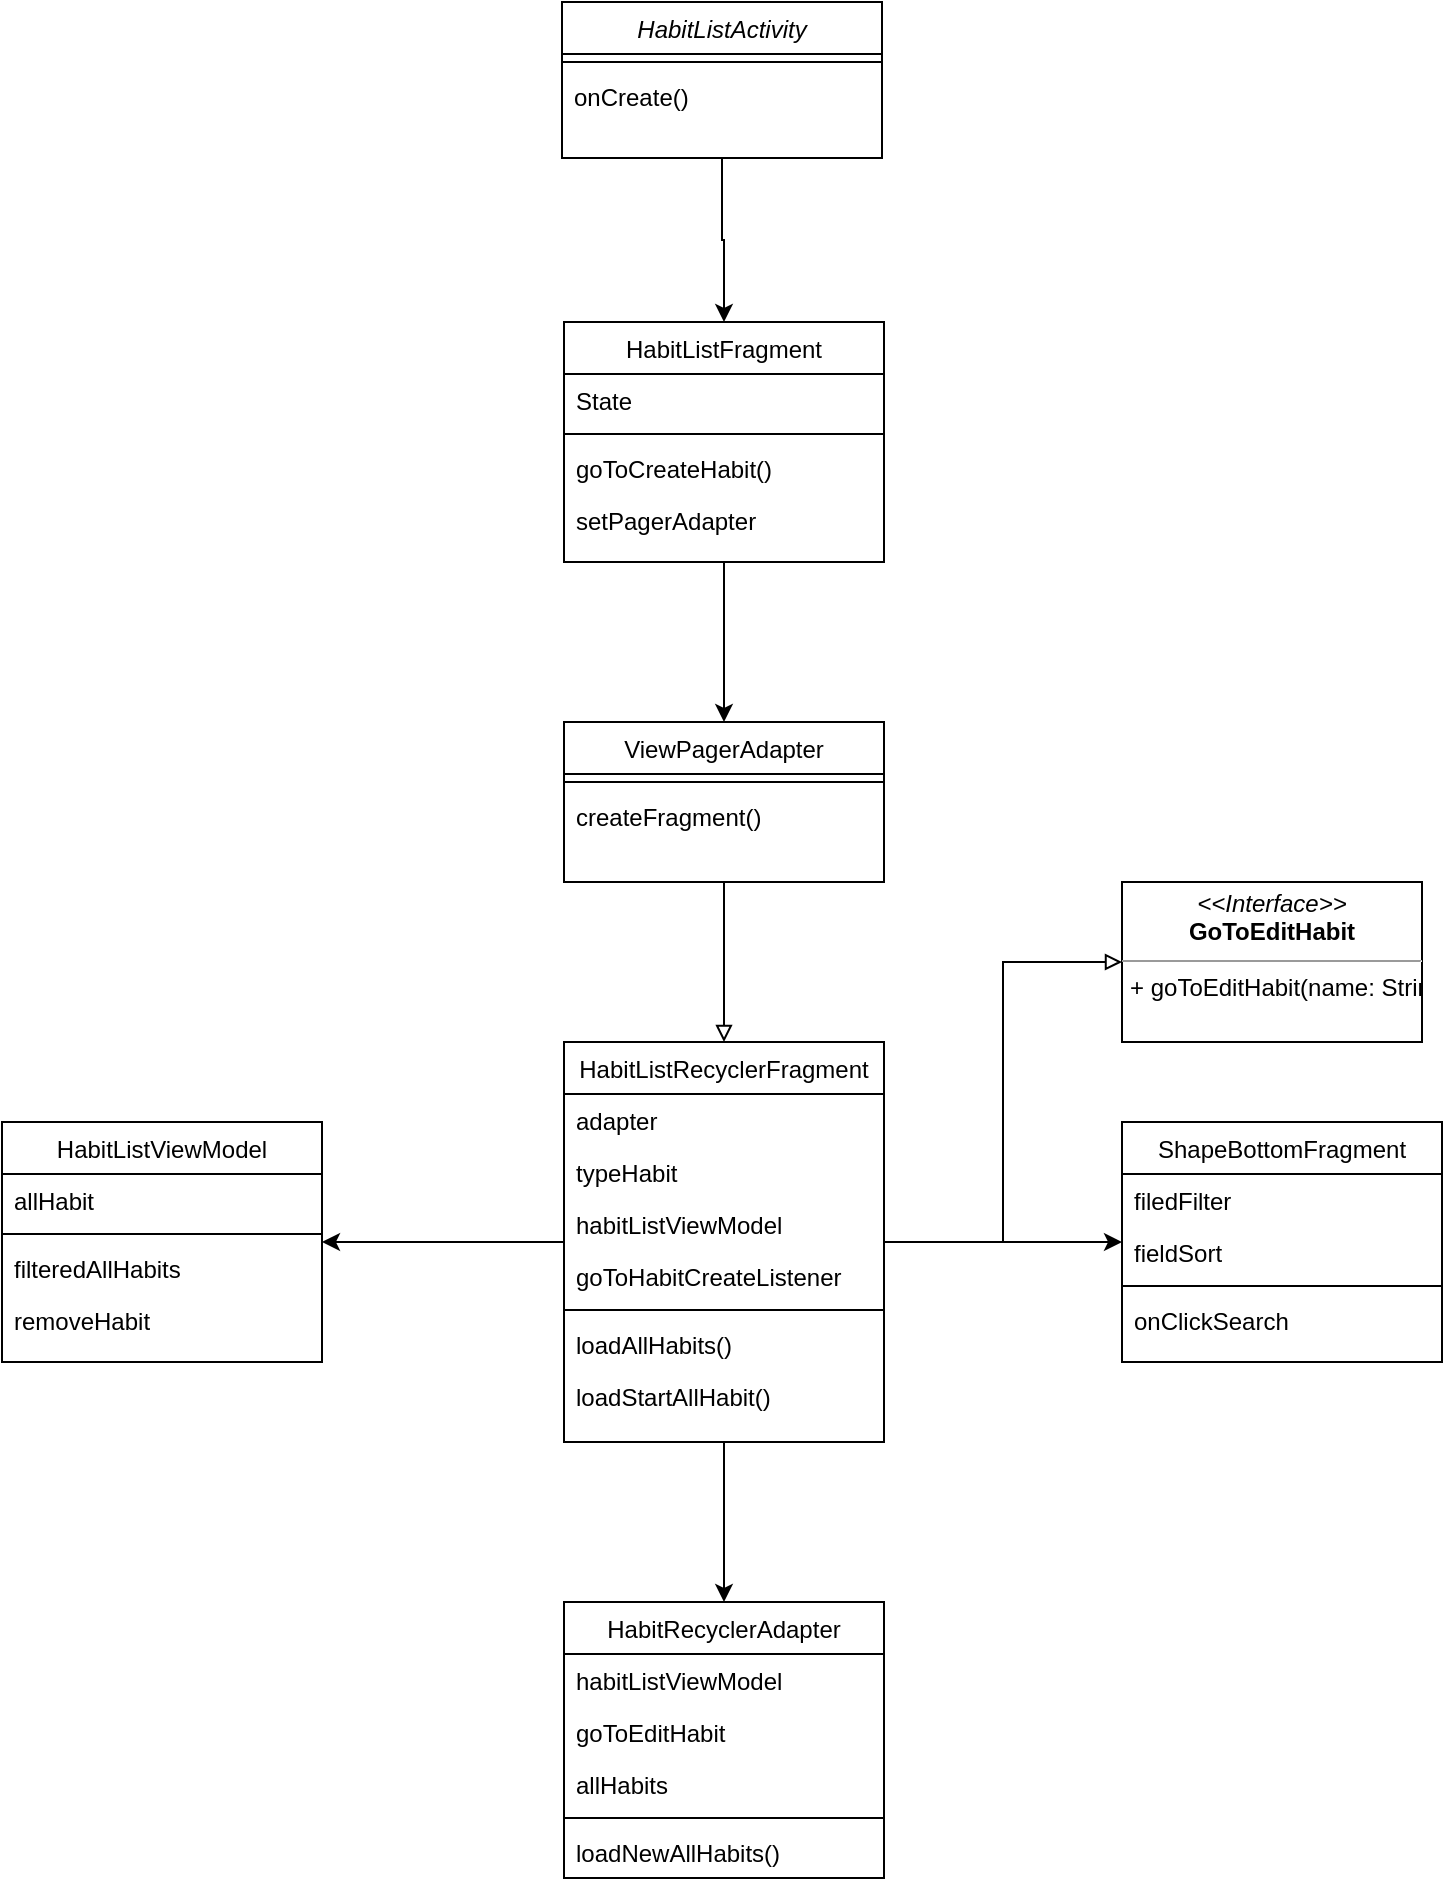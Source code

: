 <mxfile version="20.6.2" type="device"><diagram id="C5RBs43oDa-KdzZeNtuy" name="Page-1"><mxGraphModel dx="1896" dy="2185" grid="1" gridSize="10" guides="1" tooltips="1" connect="1" arrows="1" fold="1" page="1" pageScale="1" pageWidth="827" pageHeight="1169" math="0" shadow="0"><root><mxCell id="WIyWlLk6GJQsqaUBKTNV-0"/><mxCell id="WIyWlLk6GJQsqaUBKTNV-1" parent="WIyWlLk6GJQsqaUBKTNV-0"/><mxCell id="5jpEfNgwlsEIXK9UgEcP-81" style="edgeStyle=orthogonalEdgeStyle;rounded=0;orthogonalLoop=1;jettySize=auto;html=1;exitX=0.5;exitY=1;exitDx=0;exitDy=0;entryX=0.5;entryY=0;entryDx=0;entryDy=0;endArrow=classic;endFill=1;endSize=6;" edge="1" parent="WIyWlLk6GJQsqaUBKTNV-1" source="zkfFHV4jXpPFQw0GAbJ--0" target="zkfFHV4jXpPFQw0GAbJ--17"><mxGeometry relative="1" as="geometry"/></mxCell><mxCell id="zkfFHV4jXpPFQw0GAbJ--0" value="HabitListActivity" style="swimlane;fontStyle=2;align=center;verticalAlign=top;childLayout=stackLayout;horizontal=1;startSize=26;horizontalStack=0;resizeParent=1;resizeLast=0;collapsible=1;marginBottom=0;rounded=0;shadow=0;strokeWidth=1;" parent="WIyWlLk6GJQsqaUBKTNV-1" vertex="1"><mxGeometry x="1080" y="-440" width="160" height="78" as="geometry"><mxRectangle x="230" y="140" width="160" height="26" as="alternateBounds"/></mxGeometry></mxCell><mxCell id="zkfFHV4jXpPFQw0GAbJ--4" value="" style="line;html=1;strokeWidth=1;align=left;verticalAlign=middle;spacingTop=-1;spacingLeft=3;spacingRight=3;rotatable=0;labelPosition=right;points=[];portConstraint=eastwest;" parent="zkfFHV4jXpPFQw0GAbJ--0" vertex="1"><mxGeometry y="26" width="160" height="8" as="geometry"/></mxCell><mxCell id="zkfFHV4jXpPFQw0GAbJ--5" value="onCreate()" style="text;align=left;verticalAlign=top;spacingLeft=4;spacingRight=4;overflow=hidden;rotatable=0;points=[[0,0.5],[1,0.5]];portConstraint=eastwest;" parent="zkfFHV4jXpPFQw0GAbJ--0" vertex="1"><mxGeometry y="34" width="160" height="26" as="geometry"/></mxCell><mxCell id="5jpEfNgwlsEIXK9UgEcP-80" style="edgeStyle=orthogonalEdgeStyle;rounded=0;orthogonalLoop=1;jettySize=auto;html=1;exitX=0.5;exitY=1;exitDx=0;exitDy=0;entryX=0.5;entryY=0;entryDx=0;entryDy=0;endArrow=classic;endFill=1;endSize=6;" edge="1" parent="WIyWlLk6GJQsqaUBKTNV-1" source="zkfFHV4jXpPFQw0GAbJ--17" target="5jpEfNgwlsEIXK9UgEcP-0"><mxGeometry relative="1" as="geometry"/></mxCell><mxCell id="zkfFHV4jXpPFQw0GAbJ--17" value="HabitListFragment" style="swimlane;fontStyle=0;align=center;verticalAlign=top;childLayout=stackLayout;horizontal=1;startSize=26;horizontalStack=0;resizeParent=1;resizeLast=0;collapsible=1;marginBottom=0;rounded=0;shadow=0;strokeWidth=1;" parent="WIyWlLk6GJQsqaUBKTNV-1" vertex="1"><mxGeometry x="1081" y="-280" width="160" height="120" as="geometry"><mxRectangle x="550" y="140" width="160" height="26" as="alternateBounds"/></mxGeometry></mxCell><mxCell id="zkfFHV4jXpPFQw0GAbJ--20" value="State" style="text;align=left;verticalAlign=top;spacingLeft=4;spacingRight=4;overflow=hidden;rotatable=0;points=[[0,0.5],[1,0.5]];portConstraint=eastwest;rounded=0;shadow=0;html=0;" parent="zkfFHV4jXpPFQw0GAbJ--17" vertex="1"><mxGeometry y="26" width="160" height="26" as="geometry"/></mxCell><mxCell id="zkfFHV4jXpPFQw0GAbJ--23" value="" style="line;html=1;strokeWidth=1;align=left;verticalAlign=middle;spacingTop=-1;spacingLeft=3;spacingRight=3;rotatable=0;labelPosition=right;points=[];portConstraint=eastwest;" parent="zkfFHV4jXpPFQw0GAbJ--17" vertex="1"><mxGeometry y="52" width="160" height="8" as="geometry"/></mxCell><mxCell id="zkfFHV4jXpPFQw0GAbJ--25" value="goToCreateHabit()" style="text;align=left;verticalAlign=top;spacingLeft=4;spacingRight=4;overflow=hidden;rotatable=0;points=[[0,0.5],[1,0.5]];portConstraint=eastwest;" parent="zkfFHV4jXpPFQw0GAbJ--17" vertex="1"><mxGeometry y="60" width="160" height="26" as="geometry"/></mxCell><mxCell id="5jpEfNgwlsEIXK9UgEcP-79" value="setPagerAdapter" style="text;align=left;verticalAlign=top;spacingLeft=4;spacingRight=4;overflow=hidden;rotatable=0;points=[[0,0.5],[1,0.5]];portConstraint=eastwest;" vertex="1" parent="zkfFHV4jXpPFQw0GAbJ--17"><mxGeometry y="86" width="160" height="26" as="geometry"/></mxCell><mxCell id="5jpEfNgwlsEIXK9UgEcP-77" style="edgeStyle=orthogonalEdgeStyle;rounded=0;orthogonalLoop=1;jettySize=auto;html=1;exitX=0.5;exitY=1;exitDx=0;exitDy=0;entryX=0.5;entryY=0;entryDx=0;entryDy=0;endArrow=block;endFill=0;endSize=6;" edge="1" parent="WIyWlLk6GJQsqaUBKTNV-1" source="5jpEfNgwlsEIXK9UgEcP-0" target="5jpEfNgwlsEIXK9UgEcP-9"><mxGeometry relative="1" as="geometry"/></mxCell><mxCell id="5jpEfNgwlsEIXK9UgEcP-0" value="ViewPagerAdapter" style="swimlane;fontStyle=0;align=center;verticalAlign=top;childLayout=stackLayout;horizontal=1;startSize=26;horizontalStack=0;resizeParent=1;resizeLast=0;collapsible=1;marginBottom=0;rounded=0;shadow=0;strokeWidth=1;" vertex="1" parent="WIyWlLk6GJQsqaUBKTNV-1"><mxGeometry x="1081" y="-80" width="160" height="80" as="geometry"><mxRectangle x="550" y="140" width="160" height="26" as="alternateBounds"/></mxGeometry></mxCell><mxCell id="5jpEfNgwlsEIXK9UgEcP-5" value="" style="line;html=1;strokeWidth=1;align=left;verticalAlign=middle;spacingTop=-1;spacingLeft=3;spacingRight=3;rotatable=0;labelPosition=right;points=[];portConstraint=eastwest;" vertex="1" parent="5jpEfNgwlsEIXK9UgEcP-0"><mxGeometry y="26" width="160" height="8" as="geometry"/></mxCell><mxCell id="5jpEfNgwlsEIXK9UgEcP-6" value="createFragment()" style="text;align=left;verticalAlign=top;spacingLeft=4;spacingRight=4;overflow=hidden;rotatable=0;points=[[0,0.5],[1,0.5]];portConstraint=eastwest;" vertex="1" parent="5jpEfNgwlsEIXK9UgEcP-0"><mxGeometry y="34" width="160" height="26" as="geometry"/></mxCell><mxCell id="5jpEfNgwlsEIXK9UgEcP-36" style="edgeStyle=orthogonalEdgeStyle;rounded=0;orthogonalLoop=1;jettySize=auto;html=1;exitX=0.5;exitY=1;exitDx=0;exitDy=0;entryX=0.5;entryY=0;entryDx=0;entryDy=0;" edge="1" parent="WIyWlLk6GJQsqaUBKTNV-1" source="5jpEfNgwlsEIXK9UgEcP-9" target="5jpEfNgwlsEIXK9UgEcP-25"><mxGeometry relative="1" as="geometry"/></mxCell><mxCell id="5jpEfNgwlsEIXK9UgEcP-51" style="edgeStyle=orthogonalEdgeStyle;rounded=0;orthogonalLoop=1;jettySize=auto;html=1;exitX=1;exitY=0.5;exitDx=0;exitDy=0;entryX=0;entryY=0.5;entryDx=0;entryDy=0;endSize=6;" edge="1" parent="WIyWlLk6GJQsqaUBKTNV-1" source="5jpEfNgwlsEIXK9UgEcP-9" target="5jpEfNgwlsEIXK9UgEcP-37"><mxGeometry relative="1" as="geometry"/></mxCell><mxCell id="5jpEfNgwlsEIXK9UgEcP-53" style="edgeStyle=orthogonalEdgeStyle;rounded=0;orthogonalLoop=1;jettySize=auto;html=1;exitX=0;exitY=0.5;exitDx=0;exitDy=0;endSize=6;entryX=1;entryY=0.5;entryDx=0;entryDy=0;" edge="1" parent="WIyWlLk6GJQsqaUBKTNV-1" source="5jpEfNgwlsEIXK9UgEcP-9" target="5jpEfNgwlsEIXK9UgEcP-17"><mxGeometry relative="1" as="geometry"><mxPoint x="1000" y="180" as="targetPoint"/></mxGeometry></mxCell><mxCell id="5jpEfNgwlsEIXK9UgEcP-75" style="edgeStyle=orthogonalEdgeStyle;rounded=0;orthogonalLoop=1;jettySize=auto;html=1;exitX=1;exitY=0.5;exitDx=0;exitDy=0;entryX=0;entryY=0.5;entryDx=0;entryDy=0;endSize=6;endArrow=block;endFill=0;" edge="1" parent="WIyWlLk6GJQsqaUBKTNV-1" source="5jpEfNgwlsEIXK9UgEcP-9" target="5jpEfNgwlsEIXK9UgEcP-73"><mxGeometry relative="1" as="geometry"/></mxCell><mxCell id="5jpEfNgwlsEIXK9UgEcP-9" value="HabitListRecyclerFragment" style="swimlane;fontStyle=0;align=center;verticalAlign=top;childLayout=stackLayout;horizontal=1;startSize=26;horizontalStack=0;resizeParent=1;resizeLast=0;collapsible=1;marginBottom=0;rounded=0;shadow=0;strokeWidth=1;" vertex="1" parent="WIyWlLk6GJQsqaUBKTNV-1"><mxGeometry x="1081" y="80" width="160" height="200" as="geometry"><mxRectangle x="550" y="140" width="160" height="26" as="alternateBounds"/></mxGeometry></mxCell><mxCell id="5jpEfNgwlsEIXK9UgEcP-10" value="adapter" style="text;align=left;verticalAlign=top;spacingLeft=4;spacingRight=4;overflow=hidden;rotatable=0;points=[[0,0.5],[1,0.5]];portConstraint=eastwest;rounded=0;shadow=0;html=0;" vertex="1" parent="5jpEfNgwlsEIXK9UgEcP-9"><mxGeometry y="26" width="160" height="26" as="geometry"/></mxCell><mxCell id="5jpEfNgwlsEIXK9UgEcP-55" value="typeHabit" style="text;align=left;verticalAlign=top;spacingLeft=4;spacingRight=4;overflow=hidden;rotatable=0;points=[[0,0.5],[1,0.5]];portConstraint=eastwest;rounded=0;shadow=0;html=0;" vertex="1" parent="5jpEfNgwlsEIXK9UgEcP-9"><mxGeometry y="52" width="160" height="26" as="geometry"/></mxCell><mxCell id="5jpEfNgwlsEIXK9UgEcP-11" value="habitListViewModel" style="text;align=left;verticalAlign=top;spacingLeft=4;spacingRight=4;overflow=hidden;rotatable=0;points=[[0,0.5],[1,0.5]];portConstraint=eastwest;rounded=0;shadow=0;html=0;" vertex="1" parent="5jpEfNgwlsEIXK9UgEcP-9"><mxGeometry y="78" width="160" height="26" as="geometry"/></mxCell><mxCell id="5jpEfNgwlsEIXK9UgEcP-13" value="goToHabitCreateListener" style="text;align=left;verticalAlign=top;spacingLeft=4;spacingRight=4;overflow=hidden;rotatable=0;points=[[0,0.5],[1,0.5]];portConstraint=eastwest;rounded=0;shadow=0;html=0;" vertex="1" parent="5jpEfNgwlsEIXK9UgEcP-9"><mxGeometry y="104" width="160" height="26" as="geometry"/></mxCell><mxCell id="5jpEfNgwlsEIXK9UgEcP-14" value="" style="line;html=1;strokeWidth=1;align=left;verticalAlign=middle;spacingTop=-1;spacingLeft=3;spacingRight=3;rotatable=0;labelPosition=right;points=[];portConstraint=eastwest;" vertex="1" parent="5jpEfNgwlsEIXK9UgEcP-9"><mxGeometry y="130" width="160" height="8" as="geometry"/></mxCell><mxCell id="5jpEfNgwlsEIXK9UgEcP-15" value="loadAllHabits()" style="text;align=left;verticalAlign=top;spacingLeft=4;spacingRight=4;overflow=hidden;rotatable=0;points=[[0,0.5],[1,0.5]];portConstraint=eastwest;" vertex="1" parent="5jpEfNgwlsEIXK9UgEcP-9"><mxGeometry y="138" width="160" height="26" as="geometry"/></mxCell><mxCell id="5jpEfNgwlsEIXK9UgEcP-56" value="loadStartAllHabit()" style="text;align=left;verticalAlign=top;spacingLeft=4;spacingRight=4;overflow=hidden;rotatable=0;points=[[0,0.5],[1,0.5]];portConstraint=eastwest;" vertex="1" parent="5jpEfNgwlsEIXK9UgEcP-9"><mxGeometry y="164" width="160" height="26" as="geometry"/></mxCell><mxCell id="5jpEfNgwlsEIXK9UgEcP-17" value="HabitListViewModel" style="swimlane;fontStyle=0;align=center;verticalAlign=top;childLayout=stackLayout;horizontal=1;startSize=26;horizontalStack=0;resizeParent=1;resizeLast=0;collapsible=1;marginBottom=0;rounded=0;shadow=0;strokeWidth=1;" vertex="1" parent="WIyWlLk6GJQsqaUBKTNV-1"><mxGeometry x="800" y="120" width="160" height="120" as="geometry"><mxRectangle x="550" y="140" width="160" height="26" as="alternateBounds"/></mxGeometry></mxCell><mxCell id="5jpEfNgwlsEIXK9UgEcP-18" value="allHabit" style="text;align=left;verticalAlign=top;spacingLeft=4;spacingRight=4;overflow=hidden;rotatable=0;points=[[0,0.5],[1,0.5]];portConstraint=eastwest;rounded=0;shadow=0;html=0;" vertex="1" parent="5jpEfNgwlsEIXK9UgEcP-17"><mxGeometry y="26" width="160" height="26" as="geometry"/></mxCell><mxCell id="5jpEfNgwlsEIXK9UgEcP-22" value="" style="line;html=1;strokeWidth=1;align=left;verticalAlign=middle;spacingTop=-1;spacingLeft=3;spacingRight=3;rotatable=0;labelPosition=right;points=[];portConstraint=eastwest;" vertex="1" parent="5jpEfNgwlsEIXK9UgEcP-17"><mxGeometry y="52" width="160" height="8" as="geometry"/></mxCell><mxCell id="5jpEfNgwlsEIXK9UgEcP-23" value="filteredAllHabits" style="text;align=left;verticalAlign=top;spacingLeft=4;spacingRight=4;overflow=hidden;rotatable=0;points=[[0,0.5],[1,0.5]];portConstraint=eastwest;" vertex="1" parent="5jpEfNgwlsEIXK9UgEcP-17"><mxGeometry y="60" width="160" height="26" as="geometry"/></mxCell><mxCell id="5jpEfNgwlsEIXK9UgEcP-24" value="removeHabit" style="text;align=left;verticalAlign=top;spacingLeft=4;spacingRight=4;overflow=hidden;rotatable=0;points=[[0,0.5],[1,0.5]];portConstraint=eastwest;" vertex="1" parent="5jpEfNgwlsEIXK9UgEcP-17"><mxGeometry y="86" width="160" height="26" as="geometry"/></mxCell><mxCell id="5jpEfNgwlsEIXK9UgEcP-25" value="HabitRecyclerAdapter" style="swimlane;fontStyle=0;align=center;verticalAlign=top;childLayout=stackLayout;horizontal=1;startSize=26;horizontalStack=0;resizeParent=1;resizeLast=0;collapsible=1;marginBottom=0;rounded=0;shadow=0;strokeWidth=1;" vertex="1" parent="WIyWlLk6GJQsqaUBKTNV-1"><mxGeometry x="1081" y="360" width="160" height="138" as="geometry"><mxRectangle x="550" y="140" width="160" height="26" as="alternateBounds"/></mxGeometry></mxCell><mxCell id="5jpEfNgwlsEIXK9UgEcP-26" value="habitListViewModel" style="text;align=left;verticalAlign=top;spacingLeft=4;spacingRight=4;overflow=hidden;rotatable=0;points=[[0,0.5],[1,0.5]];portConstraint=eastwest;rounded=0;shadow=0;html=0;" vertex="1" parent="5jpEfNgwlsEIXK9UgEcP-25"><mxGeometry y="26" width="160" height="26" as="geometry"/></mxCell><mxCell id="5jpEfNgwlsEIXK9UgEcP-76" value="goToEditHabit" style="text;align=left;verticalAlign=top;spacingLeft=4;spacingRight=4;overflow=hidden;rotatable=0;points=[[0,0.5],[1,0.5]];portConstraint=eastwest;rounded=0;shadow=0;html=0;" vertex="1" parent="5jpEfNgwlsEIXK9UgEcP-25"><mxGeometry y="52" width="160" height="26" as="geometry"/></mxCell><mxCell id="5jpEfNgwlsEIXK9UgEcP-27" value="allHabits" style="text;align=left;verticalAlign=top;spacingLeft=4;spacingRight=4;overflow=hidden;rotatable=0;points=[[0,0.5],[1,0.5]];portConstraint=eastwest;rounded=0;shadow=0;html=0;" vertex="1" parent="5jpEfNgwlsEIXK9UgEcP-25"><mxGeometry y="78" width="160" height="26" as="geometry"/></mxCell><mxCell id="5jpEfNgwlsEIXK9UgEcP-30" value="" style="line;html=1;strokeWidth=1;align=left;verticalAlign=middle;spacingTop=-1;spacingLeft=3;spacingRight=3;rotatable=0;labelPosition=right;points=[];portConstraint=eastwest;" vertex="1" parent="5jpEfNgwlsEIXK9UgEcP-25"><mxGeometry y="104" width="160" height="8" as="geometry"/></mxCell><mxCell id="5jpEfNgwlsEIXK9UgEcP-31" value="loadNewAllHabits()" style="text;align=left;verticalAlign=top;spacingLeft=4;spacingRight=4;overflow=hidden;rotatable=0;points=[[0,0.5],[1,0.5]];portConstraint=eastwest;" vertex="1" parent="5jpEfNgwlsEIXK9UgEcP-25"><mxGeometry y="112" width="160" height="26" as="geometry"/></mxCell><mxCell id="5jpEfNgwlsEIXK9UgEcP-37" value="ShapeBottomFragment" style="swimlane;fontStyle=0;align=center;verticalAlign=top;childLayout=stackLayout;horizontal=1;startSize=26;horizontalStack=0;resizeParent=1;resizeLast=0;collapsible=1;marginBottom=0;rounded=0;shadow=0;strokeWidth=1;" vertex="1" parent="WIyWlLk6GJQsqaUBKTNV-1"><mxGeometry x="1360" y="120" width="160" height="120" as="geometry"><mxRectangle x="1360" y="120" width="160" height="26" as="alternateBounds"/></mxGeometry></mxCell><mxCell id="5jpEfNgwlsEIXK9UgEcP-40" value="filedFilter" style="text;align=left;verticalAlign=top;spacingLeft=4;spacingRight=4;overflow=hidden;rotatable=0;points=[[0,0.5],[1,0.5]];portConstraint=eastwest;rounded=0;shadow=0;html=0;" vertex="1" parent="5jpEfNgwlsEIXK9UgEcP-37"><mxGeometry y="26" width="160" height="26" as="geometry"/></mxCell><mxCell id="5jpEfNgwlsEIXK9UgEcP-39" value="fieldSort" style="text;align=left;verticalAlign=top;spacingLeft=4;spacingRight=4;overflow=hidden;rotatable=0;points=[[0,0.5],[1,0.5]];portConstraint=eastwest;rounded=0;shadow=0;html=0;" vertex="1" parent="5jpEfNgwlsEIXK9UgEcP-37"><mxGeometry y="52" width="160" height="26" as="geometry"/></mxCell><mxCell id="5jpEfNgwlsEIXK9UgEcP-42" value="" style="line;html=1;strokeWidth=1;align=left;verticalAlign=middle;spacingTop=-1;spacingLeft=3;spacingRight=3;rotatable=0;labelPosition=right;points=[];portConstraint=eastwest;" vertex="1" parent="5jpEfNgwlsEIXK9UgEcP-37"><mxGeometry y="78" width="160" height="8" as="geometry"/></mxCell><mxCell id="5jpEfNgwlsEIXK9UgEcP-44" value="onClickSearch" style="text;align=left;verticalAlign=top;spacingLeft=4;spacingRight=4;overflow=hidden;rotatable=0;points=[[0,0.5],[1,0.5]];portConstraint=eastwest;" vertex="1" parent="5jpEfNgwlsEIXK9UgEcP-37"><mxGeometry y="86" width="160" height="26" as="geometry"/></mxCell><mxCell id="5jpEfNgwlsEIXK9UgEcP-73" value="&lt;p style=&quot;margin:0px;margin-top:4px;text-align:center;&quot;&gt;&lt;i&gt;&amp;lt;&amp;lt;Interface&amp;gt;&amp;gt;&lt;/i&gt;&lt;br&gt;&lt;b&gt;GoToEditHabit&lt;/b&gt;&lt;/p&gt;&lt;hr size=&quot;1&quot;&gt;&lt;p style=&quot;margin:0px;margin-left:4px;&quot;&gt;&lt;/p&gt;&lt;p style=&quot;margin:0px;margin-left:4px;&quot;&gt;+ goToEditHabit(name: String)&lt;br&gt;&lt;br&gt;&lt;/p&gt;" style="verticalAlign=top;align=left;overflow=fill;fontSize=12;fontFamily=Helvetica;html=1;" vertex="1" parent="WIyWlLk6GJQsqaUBKTNV-1"><mxGeometry x="1360" width="150" height="80" as="geometry"/></mxCell></root></mxGraphModel></diagram></mxfile>